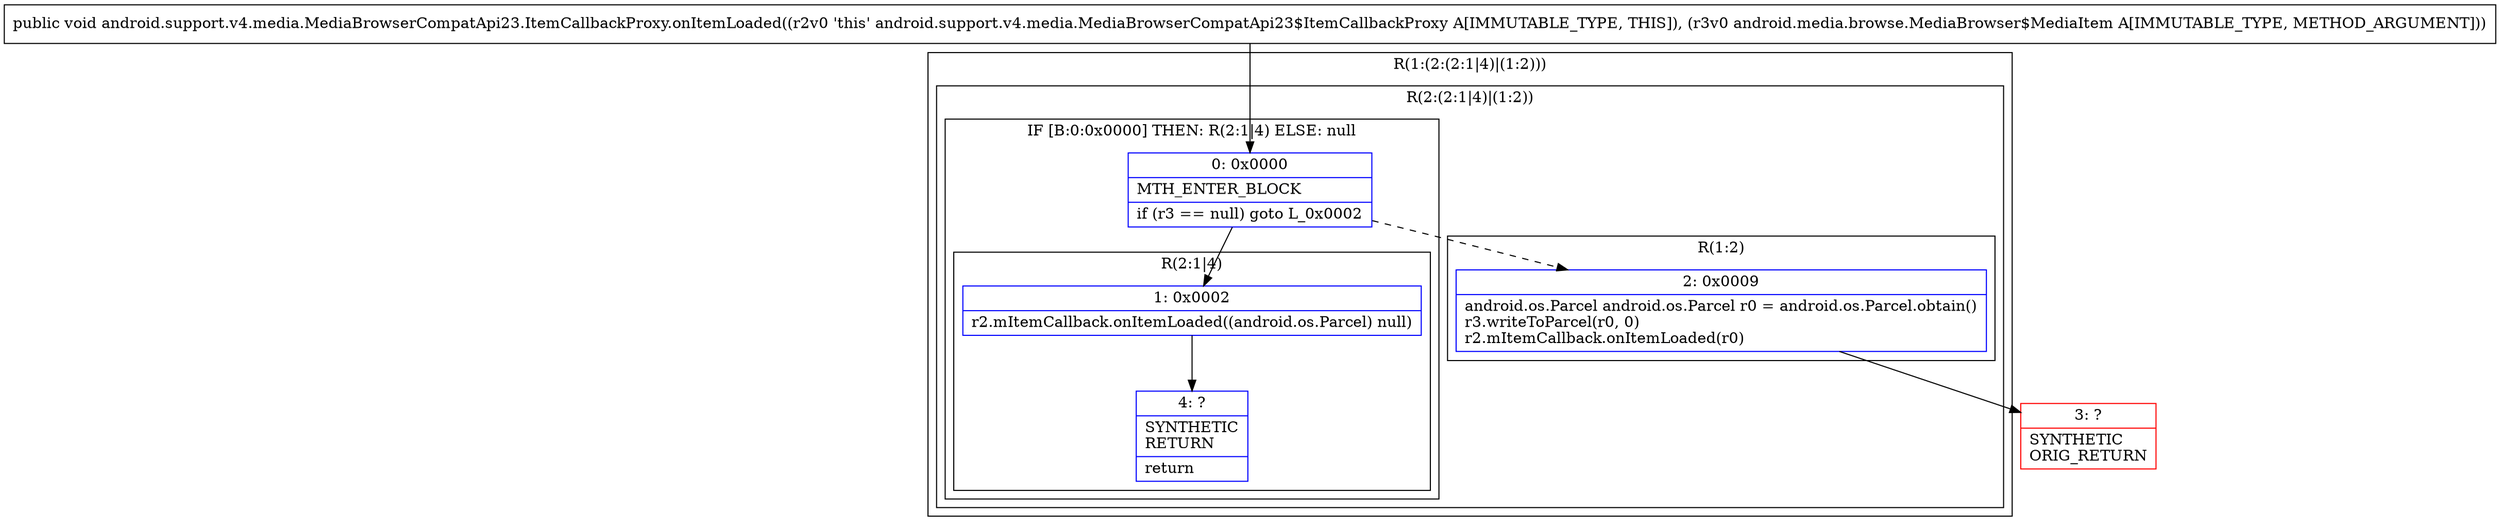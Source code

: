 digraph "CFG forandroid.support.v4.media.MediaBrowserCompatApi23.ItemCallbackProxy.onItemLoaded(Landroid\/media\/browse\/MediaBrowser$MediaItem;)V" {
subgraph cluster_Region_868926081 {
label = "R(1:(2:(2:1|4)|(1:2)))";
node [shape=record,color=blue];
subgraph cluster_Region_455569683 {
label = "R(2:(2:1|4)|(1:2))";
node [shape=record,color=blue];
subgraph cluster_IfRegion_31598094 {
label = "IF [B:0:0x0000] THEN: R(2:1|4) ELSE: null";
node [shape=record,color=blue];
Node_0 [shape=record,label="{0\:\ 0x0000|MTH_ENTER_BLOCK\l|if (r3 == null) goto L_0x0002\l}"];
subgraph cluster_Region_307359566 {
label = "R(2:1|4)";
node [shape=record,color=blue];
Node_1 [shape=record,label="{1\:\ 0x0002|r2.mItemCallback.onItemLoaded((android.os.Parcel) null)\l}"];
Node_4 [shape=record,label="{4\:\ ?|SYNTHETIC\lRETURN\l|return\l}"];
}
}
subgraph cluster_Region_1219041414 {
label = "R(1:2)";
node [shape=record,color=blue];
Node_2 [shape=record,label="{2\:\ 0x0009|android.os.Parcel android.os.Parcel r0 = android.os.Parcel.obtain()\lr3.writeToParcel(r0, 0)\lr2.mItemCallback.onItemLoaded(r0)\l}"];
}
}
}
Node_3 [shape=record,color=red,label="{3\:\ ?|SYNTHETIC\lORIG_RETURN\l}"];
MethodNode[shape=record,label="{public void android.support.v4.media.MediaBrowserCompatApi23.ItemCallbackProxy.onItemLoaded((r2v0 'this' android.support.v4.media.MediaBrowserCompatApi23$ItemCallbackProxy A[IMMUTABLE_TYPE, THIS]), (r3v0 android.media.browse.MediaBrowser$MediaItem A[IMMUTABLE_TYPE, METHOD_ARGUMENT])) }"];
MethodNode -> Node_0;
Node_0 -> Node_1;
Node_0 -> Node_2[style=dashed];
Node_1 -> Node_4;
Node_2 -> Node_3;
}

